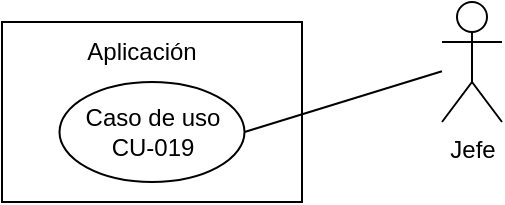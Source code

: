 <mxfile version="25.0.3">
  <diagram name="Página-1" id="PRYaVCJEeMc3ZQOkppT4">
    <mxGraphModel dx="794" dy="492" grid="1" gridSize="10" guides="1" tooltips="1" connect="1" arrows="1" fold="1" page="1" pageScale="1" pageWidth="827" pageHeight="1169" math="0" shadow="0">
      <root>
        <mxCell id="0" />
        <mxCell id="1" parent="0" />
        <mxCell id="h8yVh8gekCZQU36gfvCb-1" value="" style="rounded=0;whiteSpace=wrap;html=1;" parent="1" vertex="1">
          <mxGeometry x="420" y="210" width="150" height="90" as="geometry" />
        </mxCell>
        <mxCell id="h8yVh8gekCZQU36gfvCb-3" style="rounded=0;orthogonalLoop=1;jettySize=auto;html=1;entryX=1;entryY=0.5;entryDx=0;entryDy=0;strokeColor=default;endArrow=none;endFill=0;" parent="1" source="h8yVh8gekCZQU36gfvCb-4" target="h8yVh8gekCZQU36gfvCb-6" edge="1">
          <mxGeometry relative="1" as="geometry" />
        </mxCell>
        <mxCell id="h8yVh8gekCZQU36gfvCb-4" value="Jefe" style="shape=umlActor;verticalLabelPosition=bottom;verticalAlign=top;html=1;outlineConnect=0;" parent="1" vertex="1">
          <mxGeometry x="640" y="200" width="30" height="60" as="geometry" />
        </mxCell>
        <mxCell id="h8yVh8gekCZQU36gfvCb-5" value="Aplicación" style="text;html=1;align=center;verticalAlign=middle;whiteSpace=wrap;rounded=0;" parent="1" vertex="1">
          <mxGeometry x="460" y="210" width="60" height="30" as="geometry" />
        </mxCell>
        <mxCell id="h8yVh8gekCZQU36gfvCb-6" value="Caso de uso&lt;div&gt;CU-019&lt;/div&gt;" style="ellipse;whiteSpace=wrap;html=1;" parent="1" vertex="1">
          <mxGeometry x="448.75" y="240" width="92.5" height="50" as="geometry" />
        </mxCell>
      </root>
    </mxGraphModel>
  </diagram>
</mxfile>
